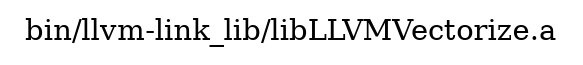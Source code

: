 digraph "bin/llvm-link_lib/libLLVMVectorize.a" {
	label="bin/llvm-link_lib/libLLVMVectorize.a";
	rankdir=LR;

}

